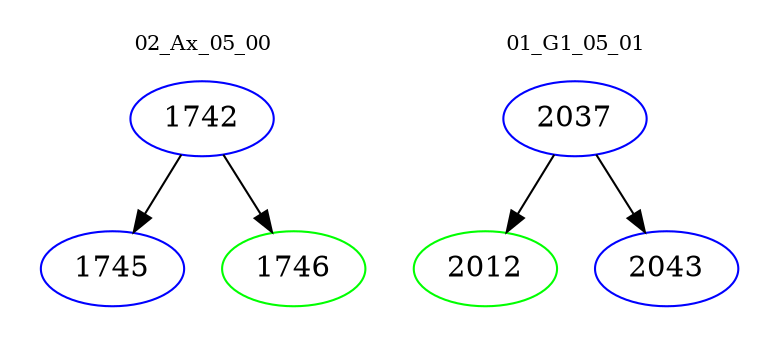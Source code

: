 digraph{
subgraph cluster_0 {
color = white
label = "02_Ax_05_00";
fontsize=10;
T0_1742 [label="1742", color="blue"]
T0_1742 -> T0_1745 [color="black"]
T0_1745 [label="1745", color="blue"]
T0_1742 -> T0_1746 [color="black"]
T0_1746 [label="1746", color="green"]
}
subgraph cluster_1 {
color = white
label = "01_G1_05_01";
fontsize=10;
T1_2037 [label="2037", color="blue"]
T1_2037 -> T1_2012 [color="black"]
T1_2012 [label="2012", color="green"]
T1_2037 -> T1_2043 [color="black"]
T1_2043 [label="2043", color="blue"]
}
}
